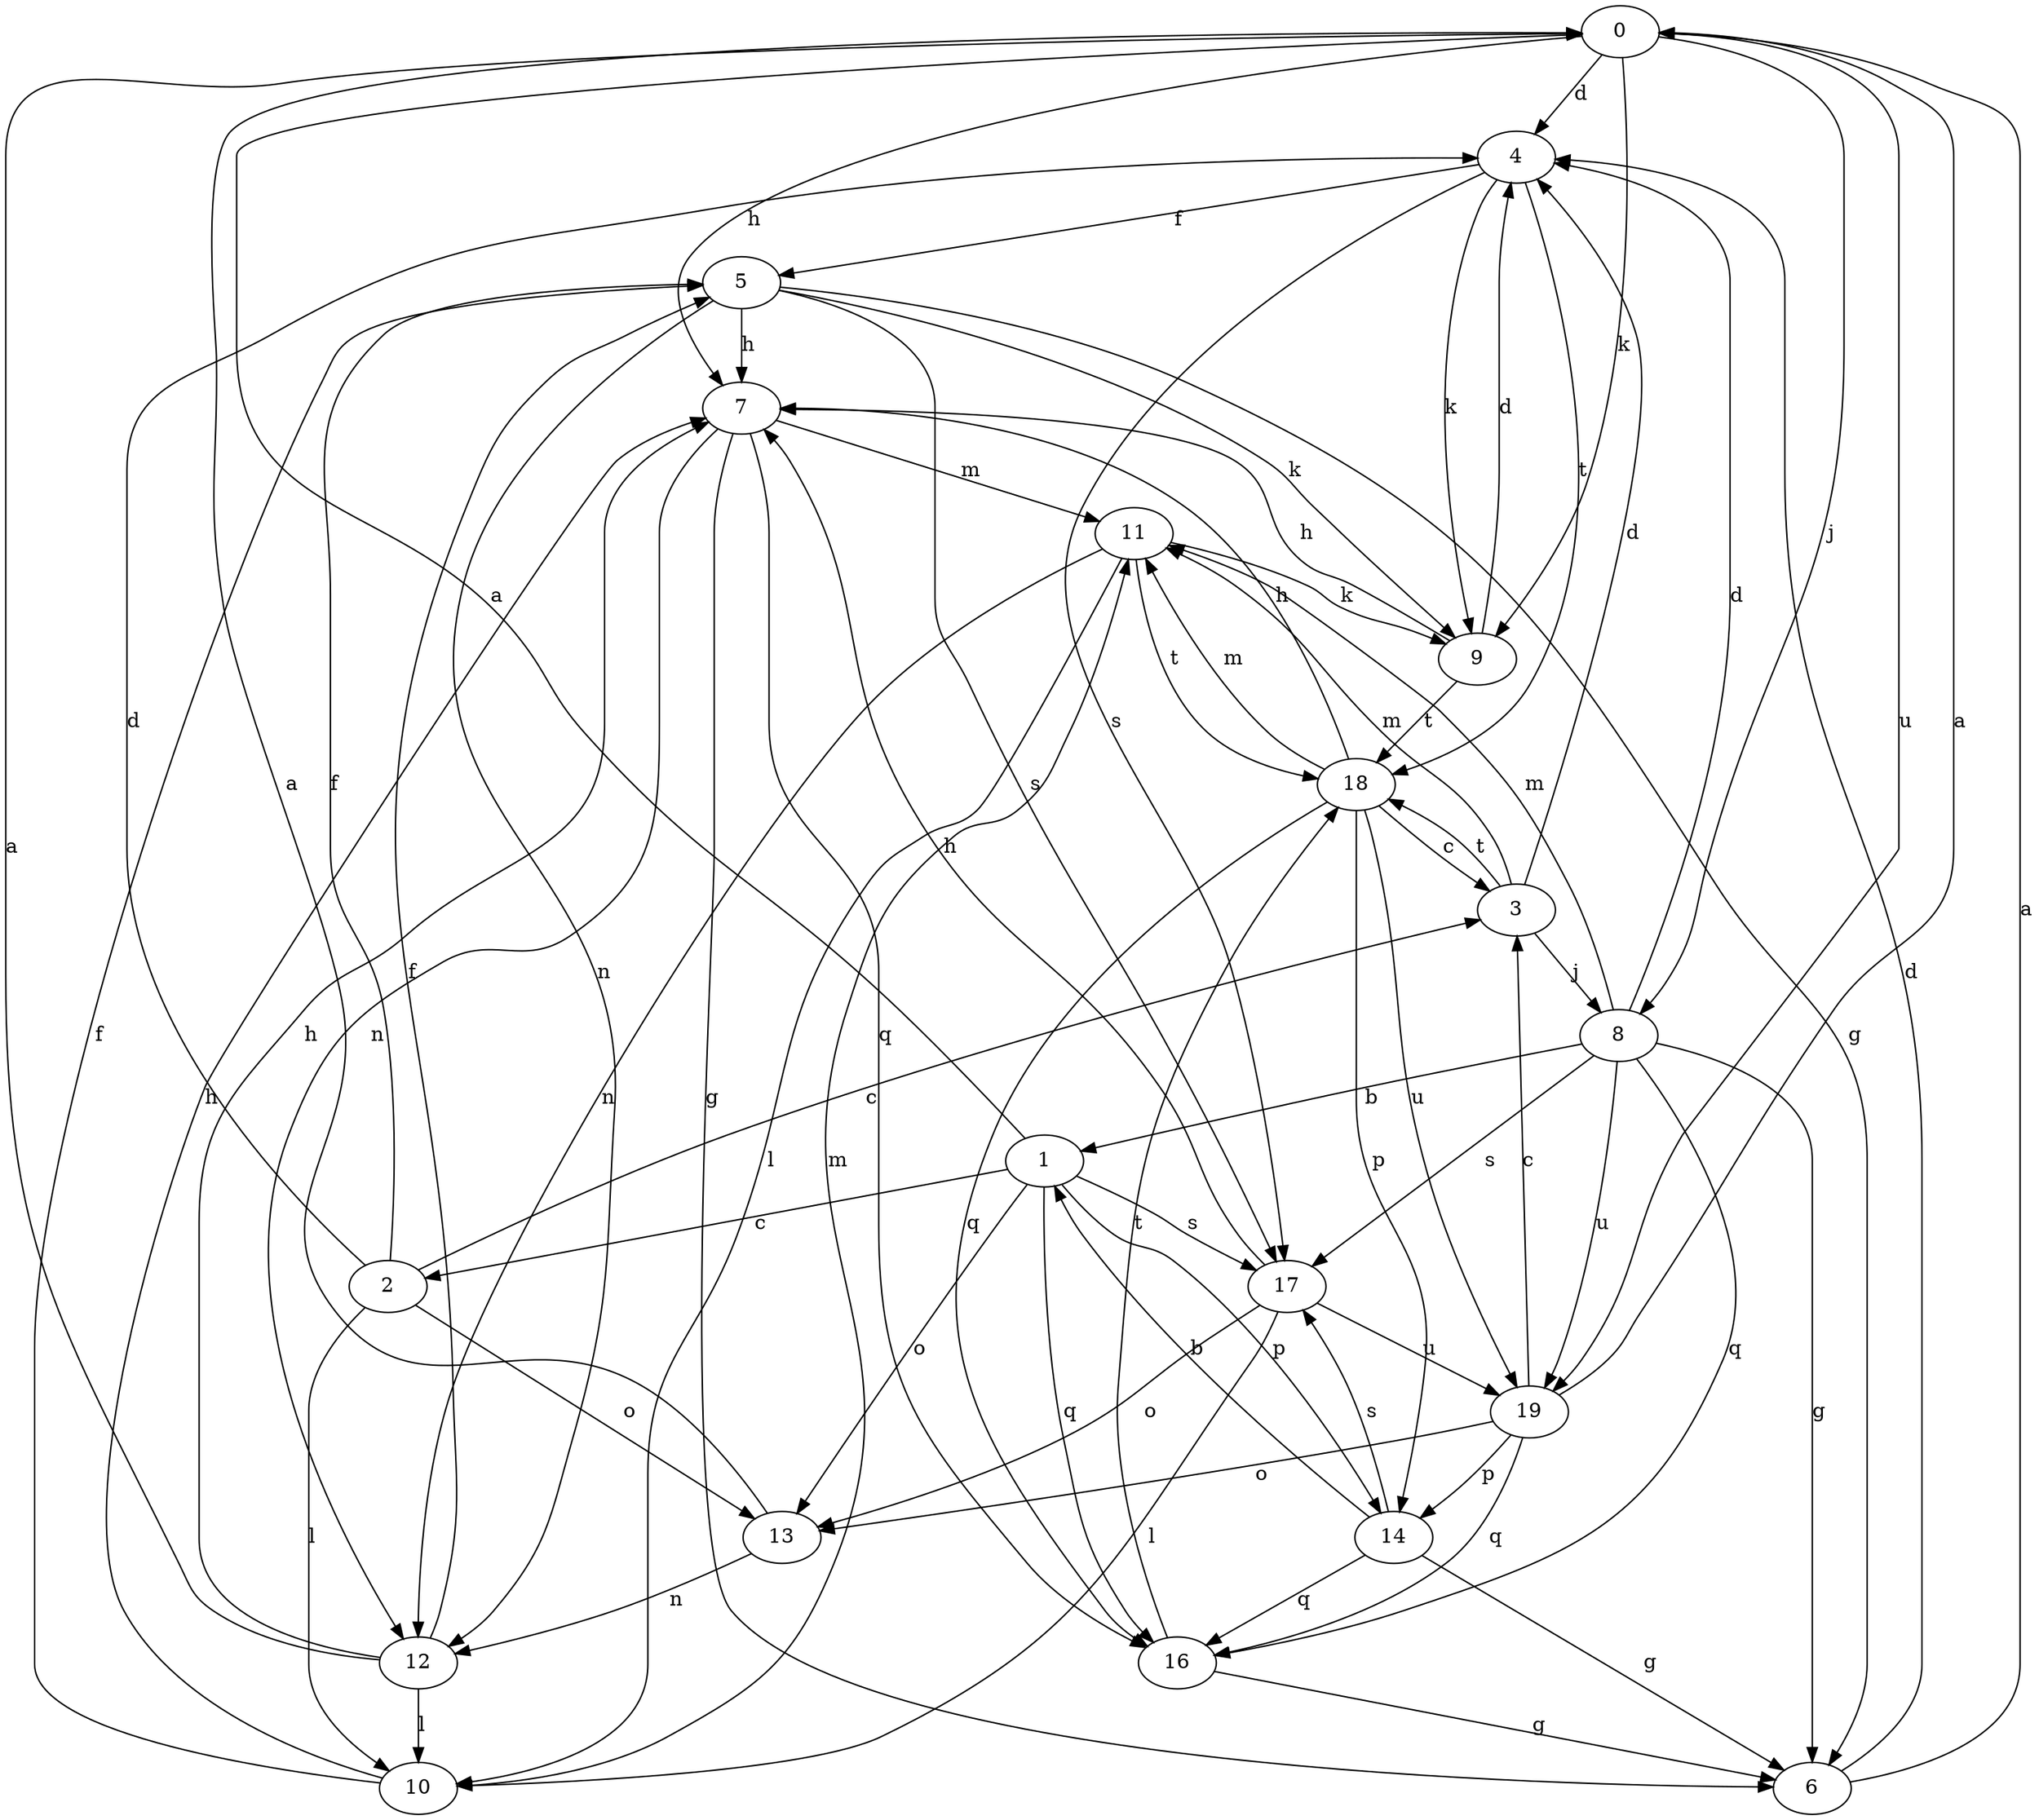 strict digraph  {
0;
1;
2;
3;
4;
5;
6;
7;
8;
9;
10;
11;
12;
13;
14;
16;
17;
18;
19;
0 -> 4  [label=d];
0 -> 7  [label=h];
0 -> 8  [label=j];
0 -> 9  [label=k];
0 -> 19  [label=u];
1 -> 0  [label=a];
1 -> 2  [label=c];
1 -> 13  [label=o];
1 -> 14  [label=p];
1 -> 16  [label=q];
1 -> 17  [label=s];
2 -> 3  [label=c];
2 -> 4  [label=d];
2 -> 5  [label=f];
2 -> 10  [label=l];
2 -> 13  [label=o];
3 -> 4  [label=d];
3 -> 8  [label=j];
3 -> 11  [label=m];
3 -> 18  [label=t];
4 -> 5  [label=f];
4 -> 9  [label=k];
4 -> 17  [label=s];
4 -> 18  [label=t];
5 -> 6  [label=g];
5 -> 7  [label=h];
5 -> 9  [label=k];
5 -> 12  [label=n];
5 -> 17  [label=s];
6 -> 0  [label=a];
6 -> 4  [label=d];
7 -> 6  [label=g];
7 -> 11  [label=m];
7 -> 12  [label=n];
7 -> 16  [label=q];
8 -> 1  [label=b];
8 -> 4  [label=d];
8 -> 6  [label=g];
8 -> 11  [label=m];
8 -> 16  [label=q];
8 -> 17  [label=s];
8 -> 19  [label=u];
9 -> 4  [label=d];
9 -> 7  [label=h];
9 -> 18  [label=t];
10 -> 5  [label=f];
10 -> 7  [label=h];
10 -> 11  [label=m];
11 -> 9  [label=k];
11 -> 10  [label=l];
11 -> 12  [label=n];
11 -> 18  [label=t];
12 -> 0  [label=a];
12 -> 5  [label=f];
12 -> 7  [label=h];
12 -> 10  [label=l];
13 -> 0  [label=a];
13 -> 12  [label=n];
14 -> 1  [label=b];
14 -> 6  [label=g];
14 -> 16  [label=q];
14 -> 17  [label=s];
16 -> 6  [label=g];
16 -> 18  [label=t];
17 -> 7  [label=h];
17 -> 10  [label=l];
17 -> 13  [label=o];
17 -> 19  [label=u];
18 -> 3  [label=c];
18 -> 7  [label=h];
18 -> 11  [label=m];
18 -> 14  [label=p];
18 -> 16  [label=q];
18 -> 19  [label=u];
19 -> 0  [label=a];
19 -> 3  [label=c];
19 -> 13  [label=o];
19 -> 14  [label=p];
19 -> 16  [label=q];
}
